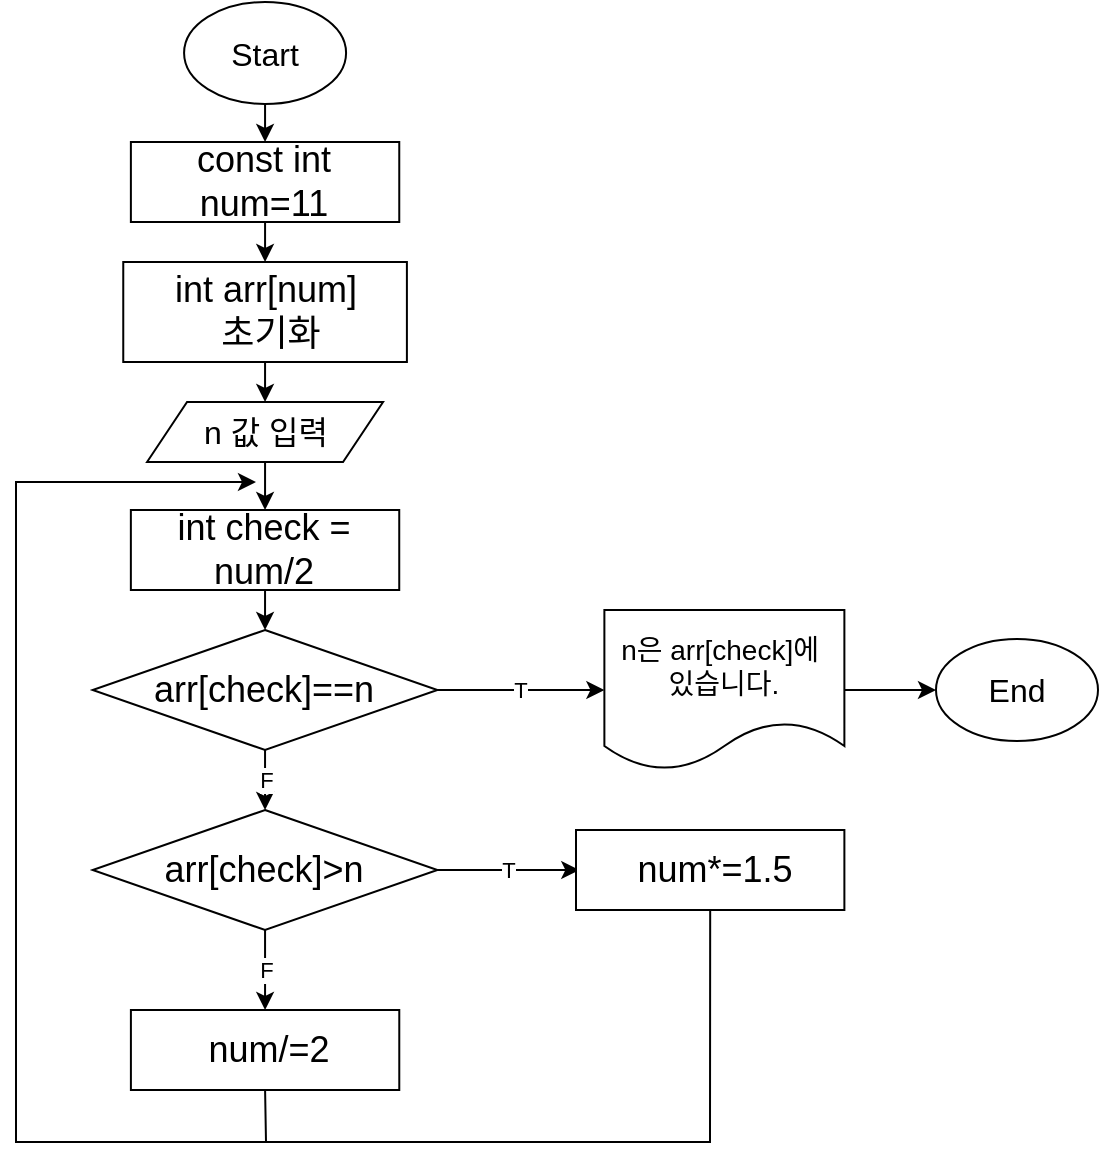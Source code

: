 <mxfile version="21.2.1" type="device">
  <diagram name="페이지-1" id="J92tDZyZbHZxE9_yDFRC">
    <mxGraphModel dx="1816" dy="665" grid="1" gridSize="10" guides="1" tooltips="1" connect="1" arrows="1" fold="1" page="1" pageScale="1" pageWidth="827" pageHeight="1169" math="0" shadow="0">
      <root>
        <mxCell id="0" />
        <mxCell id="1" parent="0" />
        <mxCell id="AYeLCHHuGnSHao7pALhm-1" value="&lt;font size=&quot;3&quot;&gt;Start&lt;/font&gt;" style="ellipse;whiteSpace=wrap;html=1;" parent="1" vertex="1">
          <mxGeometry x="-595.96" y="20" width="81" height="51" as="geometry" />
        </mxCell>
        <mxCell id="AYeLCHHuGnSHao7pALhm-2" value="&lt;font size=&quot;3&quot;&gt;n 값 입력&lt;/font&gt;" style="shape=parallelogram;perimeter=parallelogramPerimeter;whiteSpace=wrap;html=1;fixedSize=1;" parent="1" vertex="1">
          <mxGeometry x="-614.47" y="220" width="118" height="30" as="geometry" />
        </mxCell>
        <mxCell id="AYeLCHHuGnSHao7pALhm-3" value="" style="endArrow=classic;html=1;rounded=0;exitX=0.5;exitY=1;exitDx=0;exitDy=0;entryX=0.5;entryY=0;entryDx=0;entryDy=0;" parent="1" source="AYeLCHHuGnSHao7pALhm-1" target="qIWpU5vIbx2oyx_c631q-10" edge="1">
          <mxGeometry width="50" height="50" relative="1" as="geometry">
            <mxPoint x="-538.84" y="493" as="sourcePoint" />
            <mxPoint x="-555" y="100" as="targetPoint" />
          </mxGeometry>
        </mxCell>
        <mxCell id="AYeLCHHuGnSHao7pALhm-4" value="&lt;font style=&quot;font-size: 18px;&quot;&gt;int arr[num]&lt;br&gt;&amp;nbsp;초기화&lt;/font&gt;" style="rounded=0;whiteSpace=wrap;html=1;" parent="1" vertex="1">
          <mxGeometry x="-626.37" y="150" width="141.82" height="50" as="geometry" />
        </mxCell>
        <mxCell id="AYeLCHHuGnSHao7pALhm-10" value="" style="endArrow=classic;html=1;rounded=0;exitX=0.5;exitY=1;exitDx=0;exitDy=0;entryX=0.5;entryY=0;entryDx=0;entryDy=0;" parent="1" source="AYeLCHHuGnSHao7pALhm-4" target="AYeLCHHuGnSHao7pALhm-2" edge="1">
          <mxGeometry width="50" height="50" relative="1" as="geometry">
            <mxPoint x="-717.69" y="333" as="sourcePoint" />
            <mxPoint x="-725.62" y="323" as="targetPoint" />
          </mxGeometry>
        </mxCell>
        <mxCell id="qIWpU5vIbx2oyx_c631q-1" value="&lt;span style=&quot;font-size: 18px;&quot;&gt;arr[check]==n&lt;br&gt;&lt;/span&gt;" style="rhombus;whiteSpace=wrap;html=1;" vertex="1" parent="1">
          <mxGeometry x="-641.66" y="334" width="172.37" height="60" as="geometry" />
        </mxCell>
        <mxCell id="qIWpU5vIbx2oyx_c631q-2" value="T" style="endArrow=classic;html=1;rounded=0;exitX=1;exitY=0.5;exitDx=0;exitDy=0;entryX=0;entryY=0.5;entryDx=0;entryDy=0;" edge="1" parent="1" source="qIWpU5vIbx2oyx_c631q-1" target="qIWpU5vIbx2oyx_c631q-20">
          <mxGeometry width="50" height="50" relative="1" as="geometry">
            <mxPoint x="-239.35" y="534" as="sourcePoint" />
            <mxPoint x="-408.35" y="364" as="targetPoint" />
          </mxGeometry>
        </mxCell>
        <mxCell id="qIWpU5vIbx2oyx_c631q-4" value="F" style="endArrow=classic;html=1;rounded=0;exitX=0.5;exitY=1;exitDx=0;exitDy=0;entryX=0.5;entryY=0;entryDx=0;entryDy=0;" edge="1" parent="1" source="qIWpU5vIbx2oyx_c631q-1" target="qIWpU5vIbx2oyx_c631q-5">
          <mxGeometry width="50" height="50" relative="1" as="geometry">
            <mxPoint x="-457.35" y="374" as="sourcePoint" />
            <mxPoint x="-553.82" y="424" as="targetPoint" />
          </mxGeometry>
        </mxCell>
        <mxCell id="qIWpU5vIbx2oyx_c631q-5" value="&lt;span style=&quot;font-size: 18px;&quot;&gt;arr[check]&amp;gt;n&lt;br&gt;&lt;/span&gt;" style="rhombus;whiteSpace=wrap;html=1;" vertex="1" parent="1">
          <mxGeometry x="-641.66" y="424" width="172.37" height="60" as="geometry" />
        </mxCell>
        <mxCell id="qIWpU5vIbx2oyx_c631q-6" value="T" style="endArrow=classic;html=1;rounded=0;exitX=1;exitY=0.5;exitDx=0;exitDy=0;" edge="1" parent="1" source="qIWpU5vIbx2oyx_c631q-5">
          <mxGeometry width="50" height="50" relative="1" as="geometry">
            <mxPoint x="-457.35" y="374" as="sourcePoint" />
            <mxPoint x="-398.35" y="454" as="targetPoint" />
          </mxGeometry>
        </mxCell>
        <mxCell id="qIWpU5vIbx2oyx_c631q-8" value="F" style="endArrow=classic;html=1;rounded=0;exitX=0.5;exitY=1;exitDx=0;exitDy=0;entryX=0.5;entryY=0;entryDx=0;entryDy=0;" edge="1" parent="1" source="qIWpU5vIbx2oyx_c631q-5" target="qIWpU5vIbx2oyx_c631q-16">
          <mxGeometry x="-0.003" width="50" height="50" relative="1" as="geometry">
            <mxPoint x="-543.35" y="404" as="sourcePoint" />
            <mxPoint x="-555.46" y="524" as="targetPoint" />
            <mxPoint as="offset" />
          </mxGeometry>
        </mxCell>
        <mxCell id="qIWpU5vIbx2oyx_c631q-10" value="&lt;font style=&quot;font-size: 18px;&quot;&gt;const int num=11&lt;/font&gt;" style="rounded=0;whiteSpace=wrap;html=1;" vertex="1" parent="1">
          <mxGeometry x="-622.56" y="90" width="134.19" height="40" as="geometry" />
        </mxCell>
        <mxCell id="qIWpU5vIbx2oyx_c631q-11" value="" style="endArrow=classic;html=1;rounded=0;exitX=0.5;exitY=1;exitDx=0;exitDy=0;" edge="1" parent="1" source="qIWpU5vIbx2oyx_c631q-10" target="AYeLCHHuGnSHao7pALhm-4">
          <mxGeometry width="50" height="50" relative="1" as="geometry">
            <mxPoint x="-545" y="81" as="sourcePoint" />
            <mxPoint x="-545" y="110" as="targetPoint" />
          </mxGeometry>
        </mxCell>
        <mxCell id="qIWpU5vIbx2oyx_c631q-13" value="" style="endArrow=classic;html=1;rounded=0;exitX=0.5;exitY=1;exitDx=0;exitDy=0;entryX=0.5;entryY=0;entryDx=0;entryDy=0;" edge="1" parent="1" source="AYeLCHHuGnSHao7pALhm-2" target="qIWpU5vIbx2oyx_c631q-14">
          <mxGeometry width="50" height="50" relative="1" as="geometry">
            <mxPoint x="-545" y="210" as="sourcePoint" />
            <mxPoint x="-520" y="270" as="targetPoint" />
          </mxGeometry>
        </mxCell>
        <mxCell id="qIWpU5vIbx2oyx_c631q-14" value="&lt;font style=&quot;font-size: 18px;&quot;&gt;int check = num/2&lt;/font&gt;" style="rounded=0;whiteSpace=wrap;html=1;" vertex="1" parent="1">
          <mxGeometry x="-622.57" y="274" width="134.19" height="40" as="geometry" />
        </mxCell>
        <mxCell id="qIWpU5vIbx2oyx_c631q-15" value="" style="endArrow=classic;html=1;rounded=0;exitX=0.5;exitY=1;exitDx=0;exitDy=0;entryX=0.5;entryY=0;entryDx=0;entryDy=0;" edge="1" parent="1" source="qIWpU5vIbx2oyx_c631q-14" target="qIWpU5vIbx2oyx_c631q-1">
          <mxGeometry width="50" height="50" relative="1" as="geometry">
            <mxPoint x="-545" y="144" as="sourcePoint" />
            <mxPoint x="-545" y="164" as="targetPoint" />
          </mxGeometry>
        </mxCell>
        <mxCell id="qIWpU5vIbx2oyx_c631q-16" value="&lt;font style=&quot;font-size: 18px;&quot;&gt;&amp;nbsp;num/=2&lt;/font&gt;" style="rounded=0;whiteSpace=wrap;html=1;" vertex="1" parent="1">
          <mxGeometry x="-622.55" y="524" width="134.19" height="40" as="geometry" />
        </mxCell>
        <mxCell id="qIWpU5vIbx2oyx_c631q-17" value="&lt;font style=&quot;font-size: 18px;&quot;&gt;&amp;nbsp;num*=1.5&lt;/font&gt;" style="rounded=0;whiteSpace=wrap;html=1;" vertex="1" parent="1">
          <mxGeometry x="-400.0" y="434" width="134.19" height="40" as="geometry" />
        </mxCell>
        <mxCell id="qIWpU5vIbx2oyx_c631q-18" value="" style="endArrow=classic;html=1;rounded=0;exitX=0.5;exitY=1;exitDx=0;exitDy=0;" edge="1" parent="1" source="qIWpU5vIbx2oyx_c631q-16">
          <mxGeometry width="50" height="50" relative="1" as="geometry">
            <mxPoint x="-545" y="320" as="sourcePoint" />
            <mxPoint x="-560" y="260" as="targetPoint" />
            <Array as="points">
              <mxPoint x="-555" y="590" />
              <mxPoint x="-680" y="590" />
              <mxPoint x="-680" y="260" />
            </Array>
          </mxGeometry>
        </mxCell>
        <mxCell id="qIWpU5vIbx2oyx_c631q-19" value="" style="endArrow=none;html=1;rounded=0;entryX=0.5;entryY=1;entryDx=0;entryDy=0;" edge="1" parent="1" target="qIWpU5vIbx2oyx_c631q-17">
          <mxGeometry width="50" height="50" relative="1" as="geometry">
            <mxPoint x="-560" y="590" as="sourcePoint" />
            <mxPoint x="-330" y="504" as="targetPoint" />
            <Array as="points">
              <mxPoint x="-333" y="590" />
            </Array>
          </mxGeometry>
        </mxCell>
        <mxCell id="qIWpU5vIbx2oyx_c631q-20" value="&lt;font style=&quot;font-size: 14px;&quot;&gt;n은 arr[check]에&amp;nbsp;&lt;br&gt;있습니다.&lt;/font&gt;" style="shape=document;whiteSpace=wrap;html=1;boundedLbl=1;" vertex="1" parent="1">
          <mxGeometry x="-385.81" y="324" width="120" height="80" as="geometry" />
        </mxCell>
        <mxCell id="qIWpU5vIbx2oyx_c631q-21" value="&lt;font size=&quot;3&quot;&gt;End&lt;/font&gt;" style="ellipse;whiteSpace=wrap;html=1;" vertex="1" parent="1">
          <mxGeometry x="-220.0" y="338.5" width="81" height="51" as="geometry" />
        </mxCell>
        <mxCell id="qIWpU5vIbx2oyx_c631q-22" value="" style="endArrow=classic;html=1;rounded=0;exitX=1;exitY=0.5;exitDx=0;exitDy=0;entryX=0;entryY=0.5;entryDx=0;entryDy=0;" edge="1" parent="1" source="qIWpU5vIbx2oyx_c631q-20" target="qIWpU5vIbx2oyx_c631q-21">
          <mxGeometry width="50" height="50" relative="1" as="geometry">
            <mxPoint x="-545" y="140" as="sourcePoint" />
            <mxPoint x="-545" y="160" as="targetPoint" />
          </mxGeometry>
        </mxCell>
      </root>
    </mxGraphModel>
  </diagram>
</mxfile>
